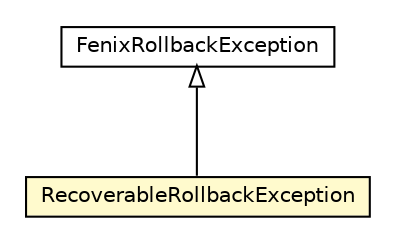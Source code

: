 #!/usr/local/bin/dot
#
# Class diagram 
# Generated by UMLGraph version 5.1 (http://www.umlgraph.org/)
#

digraph G {
	edge [fontname="Helvetica",fontsize=10,labelfontname="Helvetica",labelfontsize=10];
	node [fontname="Helvetica",fontsize=10,shape=plaintext];
	nodesep=0.25;
	ranksep=0.5;
	// pt.ist.fenixframework.core.exception.RecoverableRollbackException
	c34333 [label=<<table title="pt.ist.fenixframework.core.exception.RecoverableRollbackException" border="0" cellborder="1" cellspacing="0" cellpadding="2" port="p" bgcolor="lemonChiffon" href="./RecoverableRollbackException.html">
		<tr><td><table border="0" cellspacing="0" cellpadding="1">
<tr><td align="center" balign="center"> RecoverableRollbackException </td></tr>
		</table></td></tr>
		</table>>, fontname="Helvetica", fontcolor="black", fontsize=10.0];
	// pt.ist.fenixframework.core.exception.FenixRollbackException
	c34335 [label=<<table title="pt.ist.fenixframework.core.exception.FenixRollbackException" border="0" cellborder="1" cellspacing="0" cellpadding="2" port="p" href="./FenixRollbackException.html">
		<tr><td><table border="0" cellspacing="0" cellpadding="1">
<tr><td align="center" balign="center"> FenixRollbackException </td></tr>
		</table></td></tr>
		</table>>, fontname="Helvetica", fontcolor="black", fontsize=10.0];
	//pt.ist.fenixframework.core.exception.RecoverableRollbackException extends pt.ist.fenixframework.core.exception.FenixRollbackException
	c34335:p -> c34333:p [dir=back,arrowtail=empty];
}

